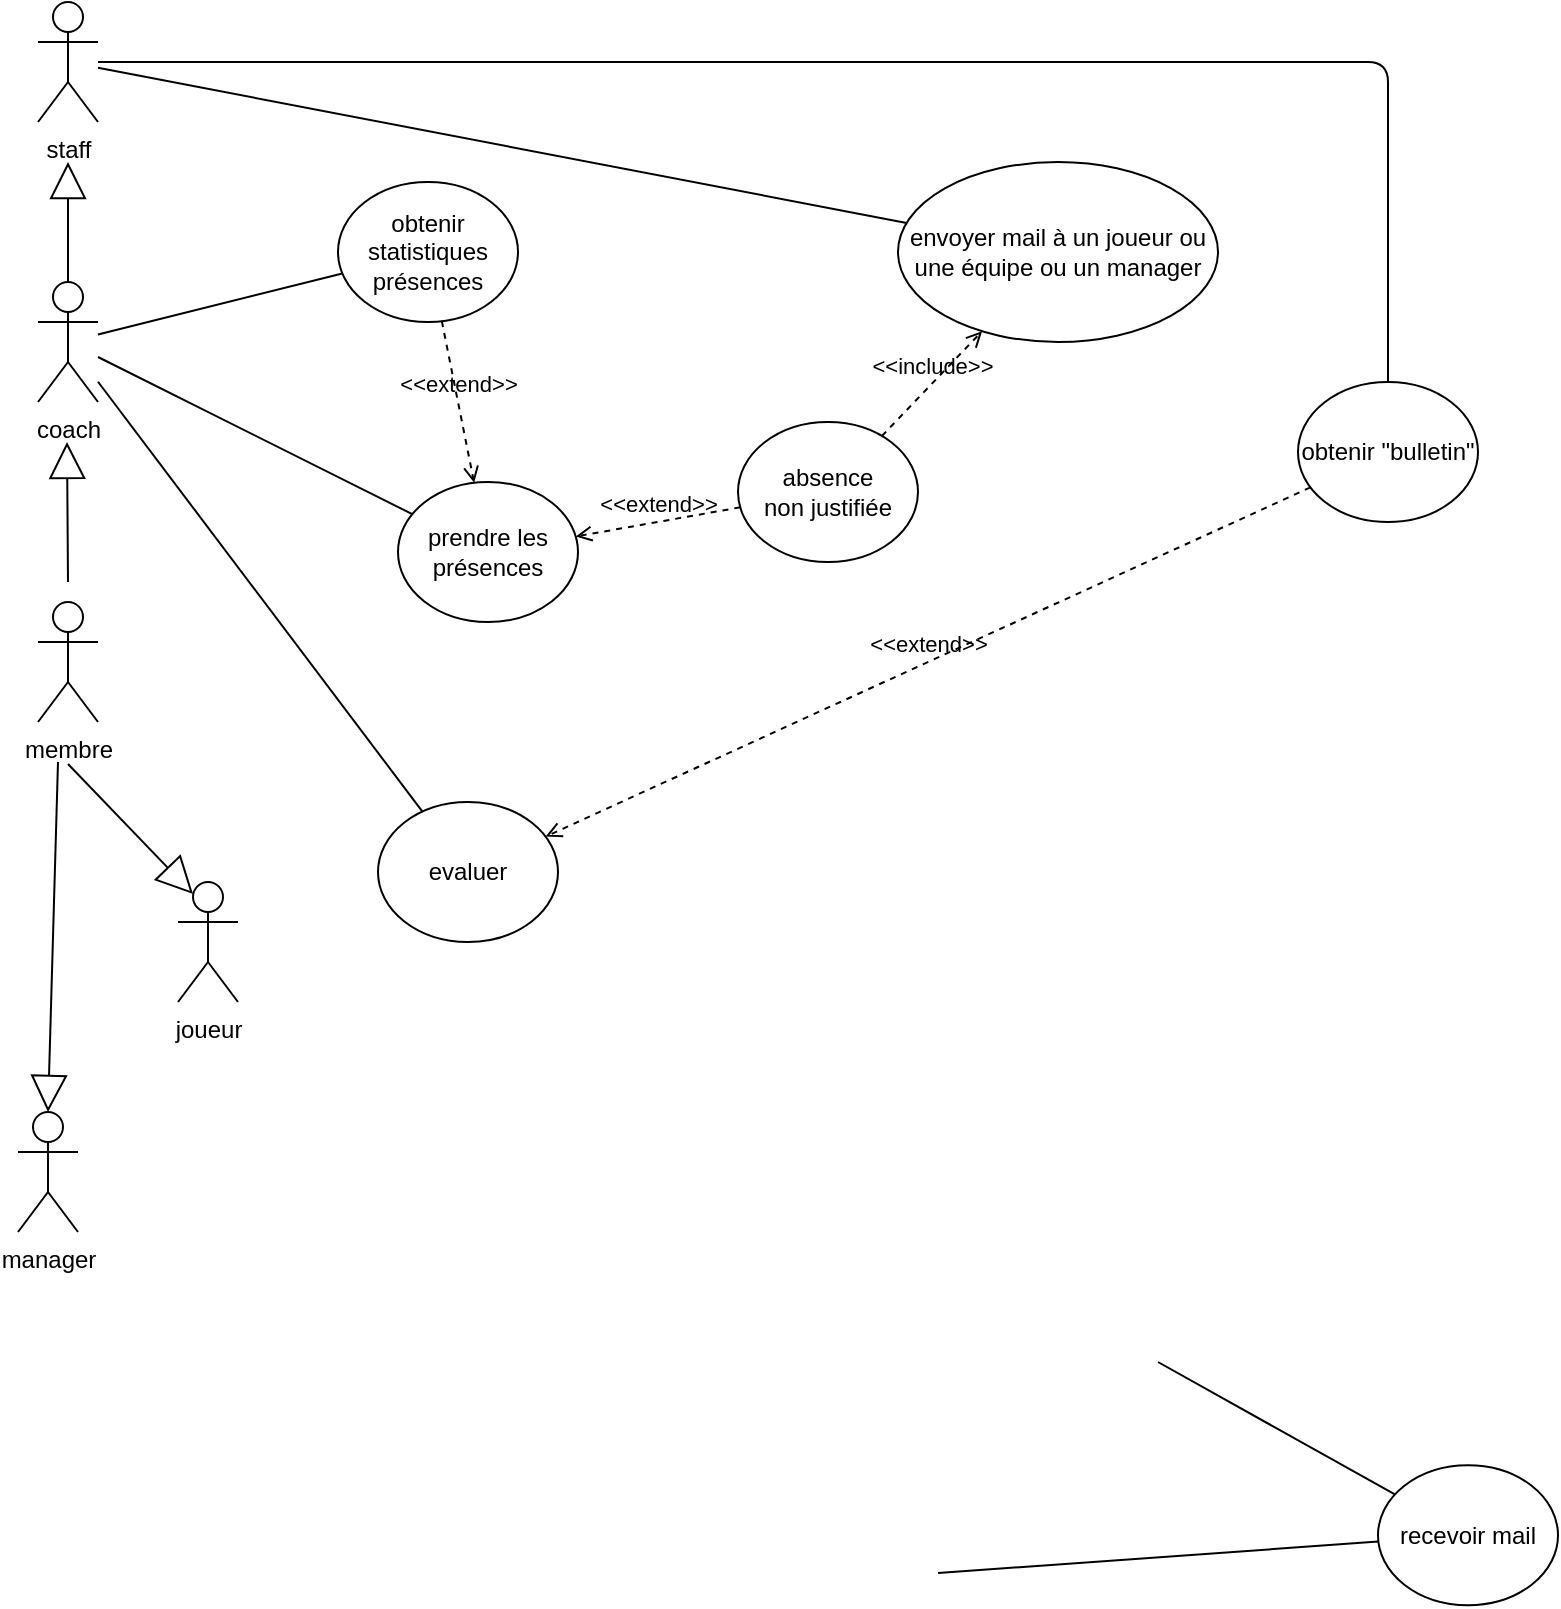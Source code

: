 <mxfile>
    <diagram id="0wil-juK_iavhA-j06o_" name="Page-1">
        <mxGraphModel dx="1062" dy="845" grid="1" gridSize="10" guides="1" tooltips="1" connect="1" arrows="1" fold="1" page="1" pageScale="1" pageWidth="827" pageHeight="1169" math="0" shadow="0">
            <root>
                <mxCell id="0"/>
                <mxCell id="1" parent="0"/>
                <mxCell id="2" value="membre" style="shape=umlActor;verticalLabelPosition=bottom;verticalAlign=top;html=1;" parent="1" vertex="1">
                    <mxGeometry x="40" y="330" width="30" height="60" as="geometry"/>
                </mxCell>
                <mxCell id="13" value="prendre les présences" style="ellipse;whiteSpace=wrap;html=1;" parent="1" vertex="1">
                    <mxGeometry x="220" y="270" width="90" height="70" as="geometry"/>
                </mxCell>
                <mxCell id="16" value="envoyer mail à un joueur ou une équipe ou un manager" style="ellipse;whiteSpace=wrap;html=1;" parent="1" vertex="1">
                    <mxGeometry x="470" y="110" width="160" height="90" as="geometry"/>
                </mxCell>
                <mxCell id="29" value="absence &lt;br&gt;non justifiée" style="ellipse;whiteSpace=wrap;html=1;" parent="1" vertex="1">
                    <mxGeometry x="390" y="240" width="90" height="70" as="geometry"/>
                </mxCell>
                <mxCell id="31" value="&amp;lt;&amp;lt;extend&amp;gt;&amp;gt;" style="html=1;verticalAlign=bottom;labelBackgroundColor=none;endArrow=open;endFill=0;dashed=1;" parent="1" source="29" target="13" edge="1">
                    <mxGeometry width="160" relative="1" as="geometry">
                        <mxPoint x="370" y="264.5" as="sourcePoint"/>
                        <mxPoint x="430" y="310" as="targetPoint"/>
                    </mxGeometry>
                </mxCell>
                <mxCell id="33" value="&amp;lt;&amp;lt;include&amp;gt;&amp;gt;" style="html=1;verticalAlign=bottom;labelBackgroundColor=none;endArrow=open;endFill=0;dashed=1;" parent="1" source="29" target="16" edge="1">
                    <mxGeometry width="160" relative="1" as="geometry">
                        <mxPoint x="560.001" y="255.269" as="sourcePoint"/>
                        <mxPoint x="660.862" y="274.725" as="targetPoint"/>
                    </mxGeometry>
                </mxCell>
                <mxCell id="34" value="obtenir statistiques&lt;br&gt;présences" style="ellipse;whiteSpace=wrap;html=1;" parent="1" vertex="1">
                    <mxGeometry x="190" y="120" width="90" height="70" as="geometry"/>
                </mxCell>
                <mxCell id="35" value="&amp;lt;&amp;lt;extend&amp;gt;&amp;gt;" style="html=1;verticalAlign=bottom;labelBackgroundColor=none;endArrow=open;endFill=0;dashed=1;" parent="1" source="34" target="13" edge="1">
                    <mxGeometry width="160" relative="1" as="geometry">
                        <mxPoint x="245" y="140" as="sourcePoint"/>
                        <mxPoint x="290" y="190" as="targetPoint"/>
                    </mxGeometry>
                </mxCell>
                <mxCell id="43" value="evaluer" style="ellipse;whiteSpace=wrap;html=1;" parent="1" vertex="1">
                    <mxGeometry x="210" y="430" width="90" height="70" as="geometry"/>
                </mxCell>
                <mxCell id="48" value="obtenir &quot;bulletin&quot;" style="ellipse;whiteSpace=wrap;html=1;" parent="1" vertex="1">
                    <mxGeometry x="670" y="220" width="90" height="70" as="geometry"/>
                </mxCell>
                <mxCell id="49" value="&amp;lt;&amp;lt;extend&amp;gt;&amp;gt;" style="html=1;verticalAlign=bottom;labelBackgroundColor=none;endArrow=open;endFill=0;dashed=1;" parent="1" source="48" target="43" edge="1">
                    <mxGeometry width="160" relative="1" as="geometry">
                        <mxPoint x="493.589" y="230.062" as="sourcePoint"/>
                        <mxPoint x="430.497" y="280.003" as="targetPoint"/>
                    </mxGeometry>
                </mxCell>
                <mxCell id="74" style="edgeStyle=none;html=1;endArrow=none;endFill=0;" parent="1" source="55" target="16" edge="1">
                    <mxGeometry relative="1" as="geometry"/>
                </mxCell>
                <mxCell id="75" style="edgeStyle=orthogonalEdgeStyle;html=1;endArrow=none;endFill=0;" parent="1" source="55" target="48" edge="1">
                    <mxGeometry relative="1" as="geometry"/>
                </mxCell>
                <mxCell id="55" value="staff" style="shape=umlActor;verticalLabelPosition=bottom;verticalAlign=top;html=1;" parent="1" vertex="1">
                    <mxGeometry x="40" y="30" width="30" height="60" as="geometry"/>
                </mxCell>
                <mxCell id="71" style="edgeStyle=none;html=1;endArrow=none;endFill=0;" parent="1" source="63" target="34" edge="1">
                    <mxGeometry relative="1" as="geometry"/>
                </mxCell>
                <mxCell id="72" style="edgeStyle=none;html=1;endArrow=none;endFill=0;" parent="1" source="63" target="13" edge="1">
                    <mxGeometry relative="1" as="geometry"/>
                </mxCell>
                <mxCell id="73" style="edgeStyle=none;html=1;endArrow=none;endFill=0;" parent="1" source="63" target="43" edge="1">
                    <mxGeometry relative="1" as="geometry"/>
                </mxCell>
                <mxCell id="63" value="coach" style="shape=umlActor;verticalLabelPosition=bottom;verticalAlign=top;html=1;" parent="1" vertex="1">
                    <mxGeometry x="40" y="170" width="30" height="60" as="geometry"/>
                </mxCell>
                <mxCell id="80" style="edgeStyle=none;html=1;endArrow=none;endFill=0;" parent="1" target="77" edge="1">
                    <mxGeometry relative="1" as="geometry">
                        <mxPoint x="600" y="710.002" as="sourcePoint"/>
                    </mxGeometry>
                </mxCell>
                <mxCell id="64" value="joueur" style="shape=umlActor;verticalLabelPosition=bottom;verticalAlign=top;html=1;" parent="1" vertex="1">
                    <mxGeometry x="110" y="470" width="30" height="60" as="geometry"/>
                </mxCell>
                <mxCell id="79" style="edgeStyle=none;html=1;endArrow=none;endFill=0;" parent="1" target="77" edge="1">
                    <mxGeometry relative="1" as="geometry">
                        <mxPoint x="490" y="815.549" as="sourcePoint"/>
                    </mxGeometry>
                </mxCell>
                <mxCell id="68" value="manager" style="shape=umlActor;verticalLabelPosition=bottom;verticalAlign=top;html=1;" parent="1" vertex="1">
                    <mxGeometry x="30" y="585" width="30" height="60" as="geometry"/>
                </mxCell>
                <mxCell id="77" value="recevoir mail" style="ellipse;whiteSpace=wrap;html=1;" parent="1" vertex="1">
                    <mxGeometry x="710" y="761.62" width="90" height="70" as="geometry"/>
                </mxCell>
                <mxCell id="81" value="" style="endArrow=block;endSize=16;endFill=0;html=1;" parent="1" source="63" edge="1">
                    <mxGeometry width="160" relative="1" as="geometry">
                        <mxPoint x="-100" y="134.5" as="sourcePoint"/>
                        <mxPoint x="55" y="110" as="targetPoint"/>
                    </mxGeometry>
                </mxCell>
                <mxCell id="82" value="" style="endArrow=block;endSize=16;endFill=0;html=1;" parent="1" edge="1">
                    <mxGeometry width="160" relative="1" as="geometry">
                        <mxPoint x="55" y="320" as="sourcePoint"/>
                        <mxPoint x="54.5" y="250" as="targetPoint"/>
                    </mxGeometry>
                </mxCell>
                <mxCell id="83" value="" style="endArrow=block;endSize=16;endFill=0;html=1;entryX=0.25;entryY=0.1;entryDx=0;entryDy=0;entryPerimeter=0;" parent="1" edge="1" target="64">
                    <mxGeometry width="160" relative="1" as="geometry">
                        <mxPoint x="55" y="411" as="sourcePoint"/>
                        <mxPoint x="90" y="460" as="targetPoint"/>
                    </mxGeometry>
                </mxCell>
                <mxCell id="84" value="" style="endArrow=block;endSize=16;endFill=0;html=1;entryX=0.5;entryY=0;entryDx=0;entryDy=0;entryPerimeter=0;" parent="1" edge="1" target="68">
                    <mxGeometry width="160" relative="1" as="geometry">
                        <mxPoint x="50" y="410" as="sourcePoint"/>
                        <mxPoint x="40" y="580" as="targetPoint"/>
                    </mxGeometry>
                </mxCell>
            </root>
        </mxGraphModel>
    </diagram>
</mxfile>